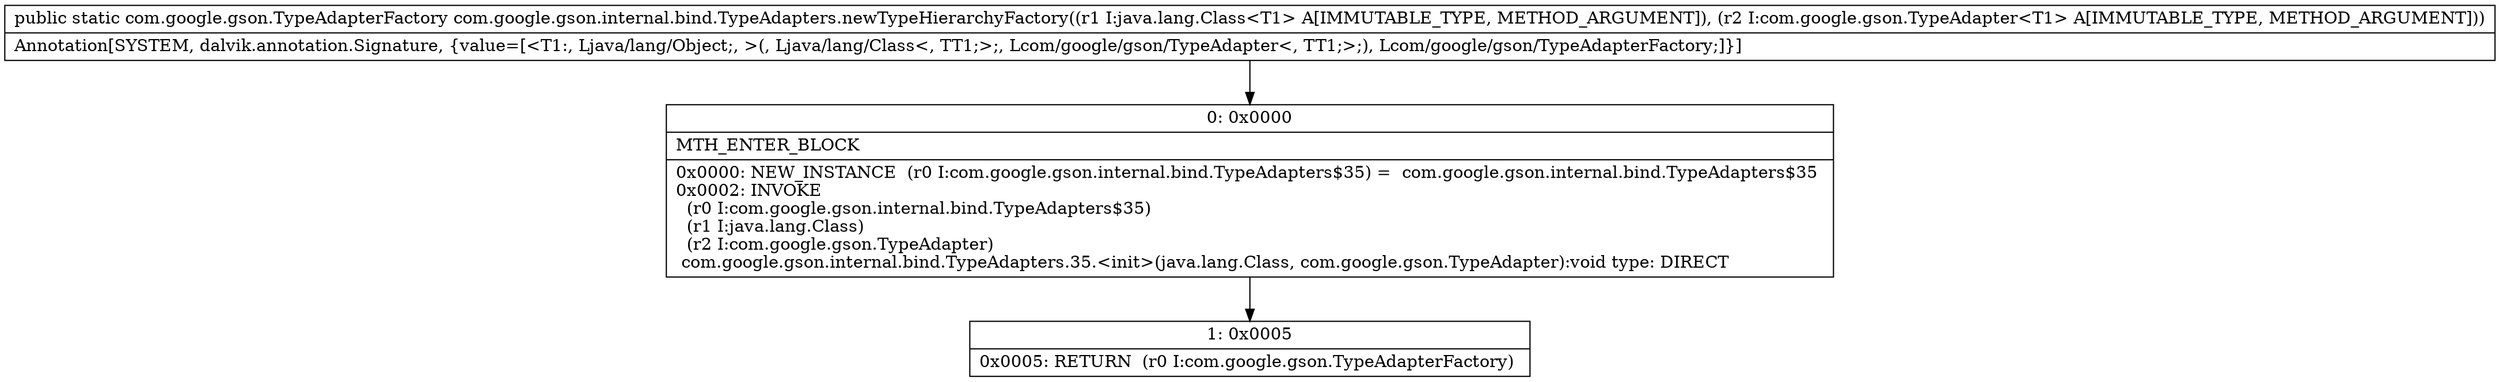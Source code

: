 digraph "CFG forcom.google.gson.internal.bind.TypeAdapters.newTypeHierarchyFactory(Ljava\/lang\/Class;Lcom\/google\/gson\/TypeAdapter;)Lcom\/google\/gson\/TypeAdapterFactory;" {
Node_0 [shape=record,label="{0\:\ 0x0000|MTH_ENTER_BLOCK\l|0x0000: NEW_INSTANCE  (r0 I:com.google.gson.internal.bind.TypeAdapters$35) =  com.google.gson.internal.bind.TypeAdapters$35 \l0x0002: INVOKE  \l  (r0 I:com.google.gson.internal.bind.TypeAdapters$35)\l  (r1 I:java.lang.Class)\l  (r2 I:com.google.gson.TypeAdapter)\l com.google.gson.internal.bind.TypeAdapters.35.\<init\>(java.lang.Class, com.google.gson.TypeAdapter):void type: DIRECT \l}"];
Node_1 [shape=record,label="{1\:\ 0x0005|0x0005: RETURN  (r0 I:com.google.gson.TypeAdapterFactory) \l}"];
MethodNode[shape=record,label="{public static com.google.gson.TypeAdapterFactory com.google.gson.internal.bind.TypeAdapters.newTypeHierarchyFactory((r1 I:java.lang.Class\<T1\> A[IMMUTABLE_TYPE, METHOD_ARGUMENT]), (r2 I:com.google.gson.TypeAdapter\<T1\> A[IMMUTABLE_TYPE, METHOD_ARGUMENT]))  | Annotation[SYSTEM, dalvik.annotation.Signature, \{value=[\<T1:, Ljava\/lang\/Object;, \>(, Ljava\/lang\/Class\<, TT1;\>;, Lcom\/google\/gson\/TypeAdapter\<, TT1;\>;), Lcom\/google\/gson\/TypeAdapterFactory;]\}]\l}"];
MethodNode -> Node_0;
Node_0 -> Node_1;
}

